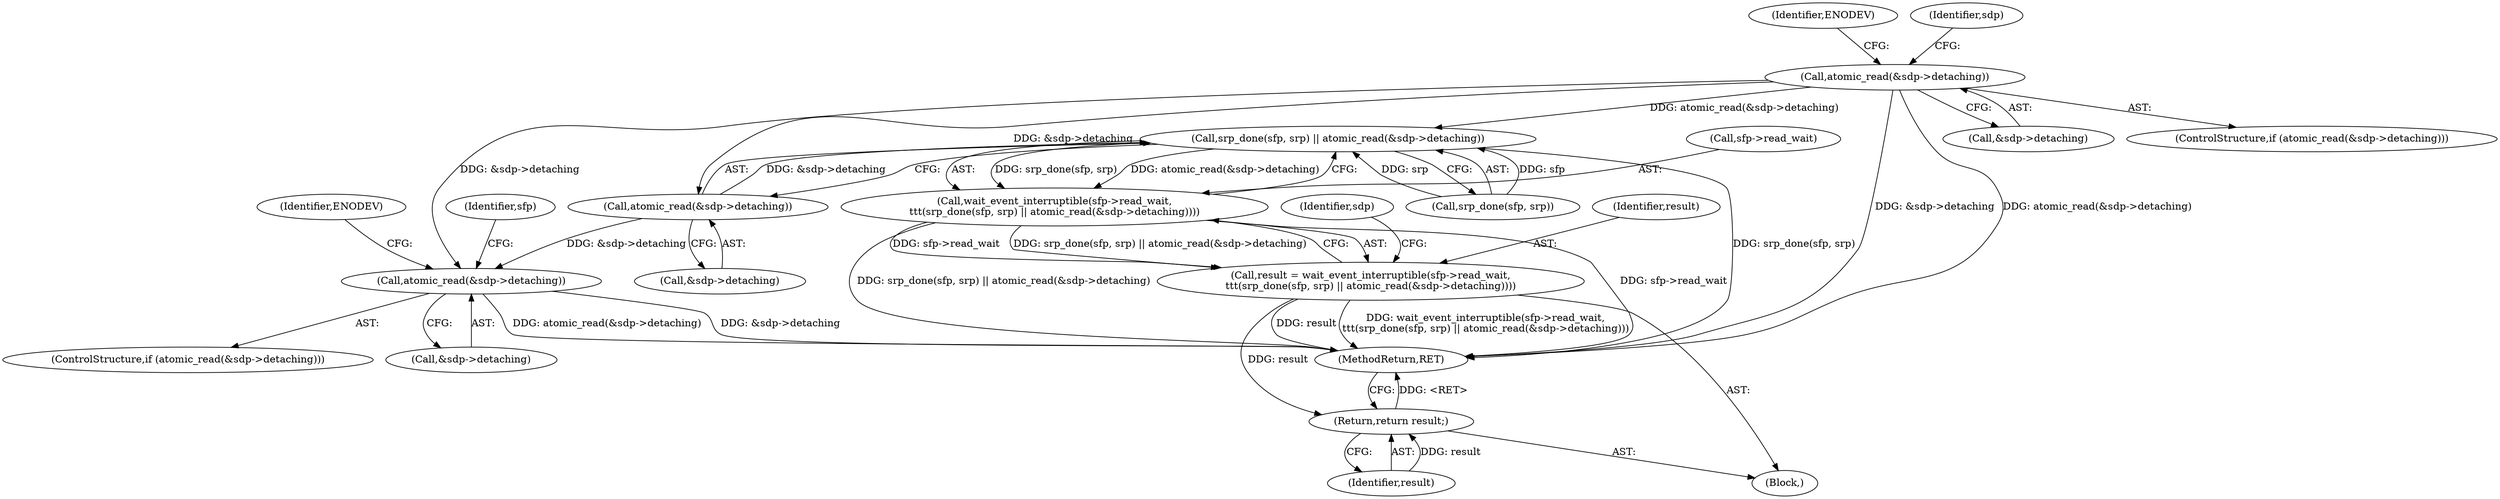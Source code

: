 digraph "0_linux_3e0097499839e0fe3af380410eababe5a47c4cf9_0@API" {
"1000170" [label="(Call,atomic_read(&sdp->detaching))"];
"1000220" [label="(Call,srp_done(sfp, srp) || atomic_read(&sdp->detaching))"];
"1000216" [label="(Call,wait_event_interruptible(sfp->read_wait,\n\t\t\t(srp_done(sfp, srp) || atomic_read(&sdp->detaching))))"];
"1000214" [label="(Call,result = wait_event_interruptible(sfp->read_wait,\n\t\t\t(srp_done(sfp, srp) || atomic_read(&sdp->detaching))))"];
"1000282" [label="(Return,return result;)"];
"1000224" [label="(Call,atomic_read(&sdp->detaching))"];
"1000230" [label="(Call,atomic_read(&sdp->detaching))"];
"1000224" [label="(Call,atomic_read(&sdp->detaching))"];
"1000283" [label="(Identifier,result)"];
"1000177" [label="(Identifier,ENODEV)"];
"1000241" [label="(Identifier,sfp)"];
"1000220" [label="(Call,srp_done(sfp, srp) || atomic_read(&sdp->detaching))"];
"1000182" [label="(Identifier,sdp)"];
"1000230" [label="(Call,atomic_read(&sdp->detaching))"];
"1001060" [label="(MethodReturn,RET)"];
"1000217" [label="(Call,sfp->read_wait)"];
"1000171" [label="(Call,&sdp->detaching)"];
"1000214" [label="(Call,result = wait_event_interruptible(sfp->read_wait,\n\t\t\t(srp_done(sfp, srp) || atomic_read(&sdp->detaching))))"];
"1000229" [label="(ControlStructure,if (atomic_read(&sdp->detaching)))"];
"1000233" [label="(Identifier,sdp)"];
"1000170" [label="(Call,atomic_read(&sdp->detaching))"];
"1000221" [label="(Call,srp_done(sfp, srp))"];
"1000231" [label="(Call,&sdp->detaching)"];
"1000215" [label="(Identifier,result)"];
"1000282" [label="(Return,return result;)"];
"1000237" [label="(Identifier,ENODEV)"];
"1000225" [label="(Call,&sdp->detaching)"];
"1000216" [label="(Call,wait_event_interruptible(sfp->read_wait,\n\t\t\t(srp_done(sfp, srp) || atomic_read(&sdp->detaching))))"];
"1000167" [label="(Block,)"];
"1000169" [label="(ControlStructure,if (atomic_read(&sdp->detaching)))"];
"1000170" -> "1000169"  [label="AST: "];
"1000170" -> "1000171"  [label="CFG: "];
"1000171" -> "1000170"  [label="AST: "];
"1000177" -> "1000170"  [label="CFG: "];
"1000182" -> "1000170"  [label="CFG: "];
"1000170" -> "1001060"  [label="DDG: &sdp->detaching"];
"1000170" -> "1001060"  [label="DDG: atomic_read(&sdp->detaching)"];
"1000170" -> "1000220"  [label="DDG: atomic_read(&sdp->detaching)"];
"1000170" -> "1000224"  [label="DDG: &sdp->detaching"];
"1000170" -> "1000230"  [label="DDG: &sdp->detaching"];
"1000220" -> "1000216"  [label="AST: "];
"1000220" -> "1000221"  [label="CFG: "];
"1000220" -> "1000224"  [label="CFG: "];
"1000221" -> "1000220"  [label="AST: "];
"1000224" -> "1000220"  [label="AST: "];
"1000216" -> "1000220"  [label="CFG: "];
"1000220" -> "1001060"  [label="DDG: srp_done(sfp, srp)"];
"1000220" -> "1000216"  [label="DDG: srp_done(sfp, srp)"];
"1000220" -> "1000216"  [label="DDG: atomic_read(&sdp->detaching)"];
"1000221" -> "1000220"  [label="DDG: sfp"];
"1000221" -> "1000220"  [label="DDG: srp"];
"1000224" -> "1000220"  [label="DDG: &sdp->detaching"];
"1000216" -> "1000214"  [label="AST: "];
"1000217" -> "1000216"  [label="AST: "];
"1000214" -> "1000216"  [label="CFG: "];
"1000216" -> "1001060"  [label="DDG: sfp->read_wait"];
"1000216" -> "1001060"  [label="DDG: srp_done(sfp, srp) || atomic_read(&sdp->detaching)"];
"1000216" -> "1000214"  [label="DDG: sfp->read_wait"];
"1000216" -> "1000214"  [label="DDG: srp_done(sfp, srp) || atomic_read(&sdp->detaching)"];
"1000214" -> "1000167"  [label="AST: "];
"1000215" -> "1000214"  [label="AST: "];
"1000233" -> "1000214"  [label="CFG: "];
"1000214" -> "1001060"  [label="DDG: wait_event_interruptible(sfp->read_wait,\n\t\t\t(srp_done(sfp, srp) || atomic_read(&sdp->detaching)))"];
"1000214" -> "1001060"  [label="DDG: result"];
"1000214" -> "1000282"  [label="DDG: result"];
"1000282" -> "1000167"  [label="AST: "];
"1000282" -> "1000283"  [label="CFG: "];
"1000283" -> "1000282"  [label="AST: "];
"1001060" -> "1000282"  [label="CFG: "];
"1000282" -> "1001060"  [label="DDG: <RET>"];
"1000283" -> "1000282"  [label="DDG: result"];
"1000224" -> "1000225"  [label="CFG: "];
"1000225" -> "1000224"  [label="AST: "];
"1000224" -> "1000230"  [label="DDG: &sdp->detaching"];
"1000230" -> "1000229"  [label="AST: "];
"1000230" -> "1000231"  [label="CFG: "];
"1000231" -> "1000230"  [label="AST: "];
"1000237" -> "1000230"  [label="CFG: "];
"1000241" -> "1000230"  [label="CFG: "];
"1000230" -> "1001060"  [label="DDG: &sdp->detaching"];
"1000230" -> "1001060"  [label="DDG: atomic_read(&sdp->detaching)"];
}
